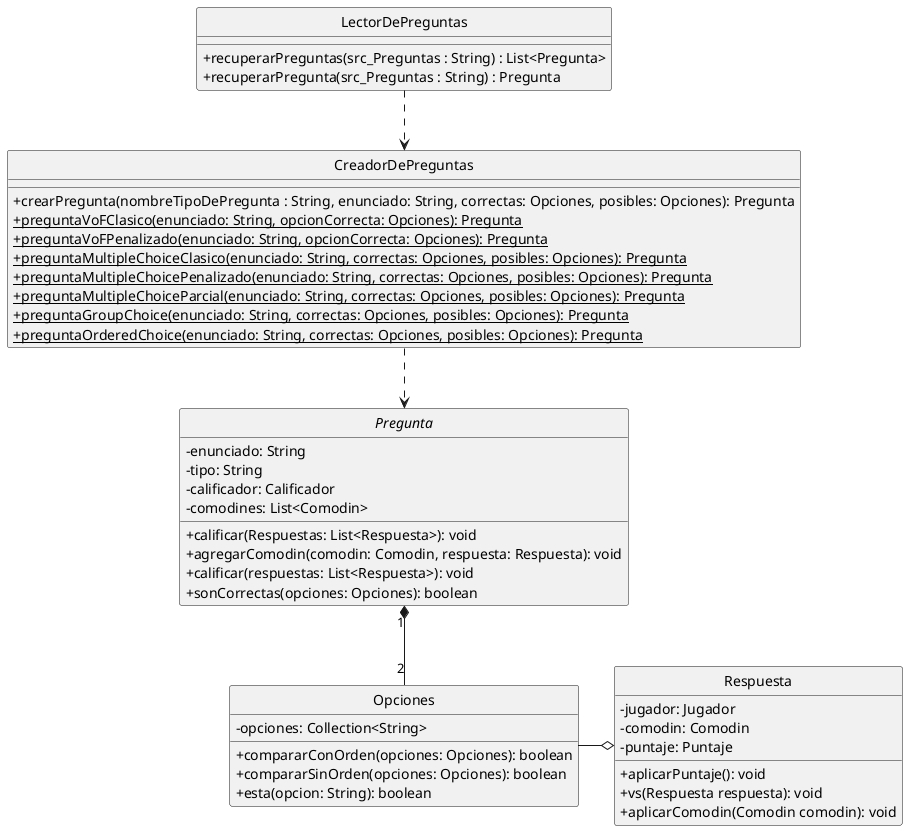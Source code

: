 @startuml
hide circle
skinparam classAttributeIconSize 0

class CreadorDePreguntas{
    +crearPregunta(nombreTipoDePregunta : String, enunciado: String, correctas: Opciones, posibles: Opciones): Pregunta
    +{static}preguntaVoFClasico(enunciado: String, opcionCorrecta: Opciones): Pregunta
    +{static}preguntaVoFPenalizado(enunciado: String, opcionCorrecta: Opciones): Pregunta
    +{static}preguntaMultipleChoiceClasico(enunciado: String, correctas: Opciones, posibles: Opciones): Pregunta
    +{static}preguntaMultipleChoicePenalizado(enunciado: String, correctas: Opciones, posibles: Opciones): Pregunta
    +{static}preguntaMultipleChoiceParcial(enunciado: String, correctas: Opciones, posibles: Opciones): Pregunta
    +{static}preguntaGroupChoice(enunciado: String, correctas: Opciones, posibles: Opciones): Pregunta
    +{static}preguntaOrderedChoice(enunciado: String, correctas: Opciones, posibles: Opciones): Pregunta
}

class LectorDePreguntas{
    +recuperarPreguntas(src_Preguntas : String) : List<Pregunta>
    +recuperarPregunta(src_Preguntas : String) : Pregunta
}

Abstract Class Pregunta{
    -enunciado: String
    -tipo: String
    -calificador: Calificador
    -comodines: List<Comodin>
    +calificar(Respuestas: List<Respuesta>): void
    +agregarComodin(comodin: Comodin, respuesta: Respuesta): void
    +calificar(respuestas: List<Respuesta>): void
    +sonCorrectas(opciones: Opciones): boolean
}

Class Opciones{
    -opciones: Collection<String>
    +compararConOrden(opciones: Opciones): boolean
    +compararSinOrden(opciones: Opciones): boolean
    +esta(opcion: String): boolean
}

Class Respuesta{
    -jugador: Jugador
    -comodin: Comodin
    -puntaje: Puntaje
    +aplicarPuntaje(): void
    +vs(Respuesta respuesta): void
    +aplicarComodin(Comodin comodin): void
}

LectorDePreguntas..> CreadorDePreguntas
CreadorDePreguntas ..> Pregunta
Pregunta "1" *-- "2" Opciones
Respuesta o-left- Opciones
@enduml